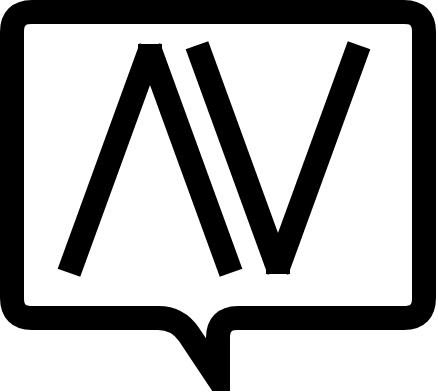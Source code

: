 <mxfile version="10.5.9" type="device"><diagram id="pyhonMpO-j1bsHLPVx5R" name="Page-1"><mxGraphModel dx="1394" dy="732" grid="1" gridSize="10" guides="1" tooltips="1" connect="1" arrows="1" fold="1" page="1" pageScale="1" pageWidth="827" pageHeight="1169" math="0" shadow="0"><root><mxCell id="0"/><mxCell id="1" parent="0"/><mxCell id="EHJ31vgNmGorKsETuMLp-7" value="" style="shape=callout;whiteSpace=wrap;html=1;perimeter=calloutPerimeter;strokeWidth=12;flipV=0;flipH=1;rounded=1;" vertex="1" parent="1"><mxGeometry x="224" y="87" width="206" height="183" as="geometry"/></mxCell><mxCell id="EHJ31vgNmGorKsETuMLp-3" value="" style="line;strokeWidth=12;direction=south;html=1;perimeter=backbonePerimeter;points=[];outlineConnect=0;rotation=340;" vertex="1" parent="1"><mxGeometry x="308" y="101" width="10" height="120" as="geometry"/></mxCell><mxCell id="EHJ31vgNmGorKsETuMLp-4" value="" style="line;strokeWidth=12;direction=south;html=1;perimeter=backbonePerimeter;points=[];outlineConnect=0;rotation=20;" vertex="1" parent="1"><mxGeometry x="268" y="101" width="10" height="120" as="geometry"/></mxCell><mxCell id="EHJ31vgNmGorKsETuMLp-5" value="" style="line;strokeWidth=12;direction=south;html=1;perimeter=backbonePerimeter;points=[];outlineConnect=0;rotation=340;" vertex="1" parent="1"><mxGeometry x="332" y="100" width="10" height="120" as="geometry"/></mxCell><mxCell id="EHJ31vgNmGorKsETuMLp-6" value="" style="line;strokeWidth=12;direction=south;html=1;perimeter=backbonePerimeter;points=[];outlineConnect=0;rotation=20;shadow=0;" vertex="1" parent="1"><mxGeometry x="372" y="100" width="10" height="120" as="geometry"/></mxCell><mxCell id="EHJ31vgNmGorKsETuMLp-11" value="" style="line;strokeWidth=12;direction=south;html=1;perimeter=backbonePerimeter;points=[];outlineConnect=0;rotation=0;" vertex="1" parent="1"><mxGeometry x="288" y="103" width="10" height="10" as="geometry"/></mxCell><mxCell id="EHJ31vgNmGorKsETuMLp-12" value="" style="line;strokeWidth=12;direction=south;html=1;perimeter=backbonePerimeter;points=[];outlineConnect=0;rotation=0;" vertex="1" parent="1"><mxGeometry x="352" y="208" width="10" height="10" as="geometry"/></mxCell></root></mxGraphModel></diagram></mxfile>